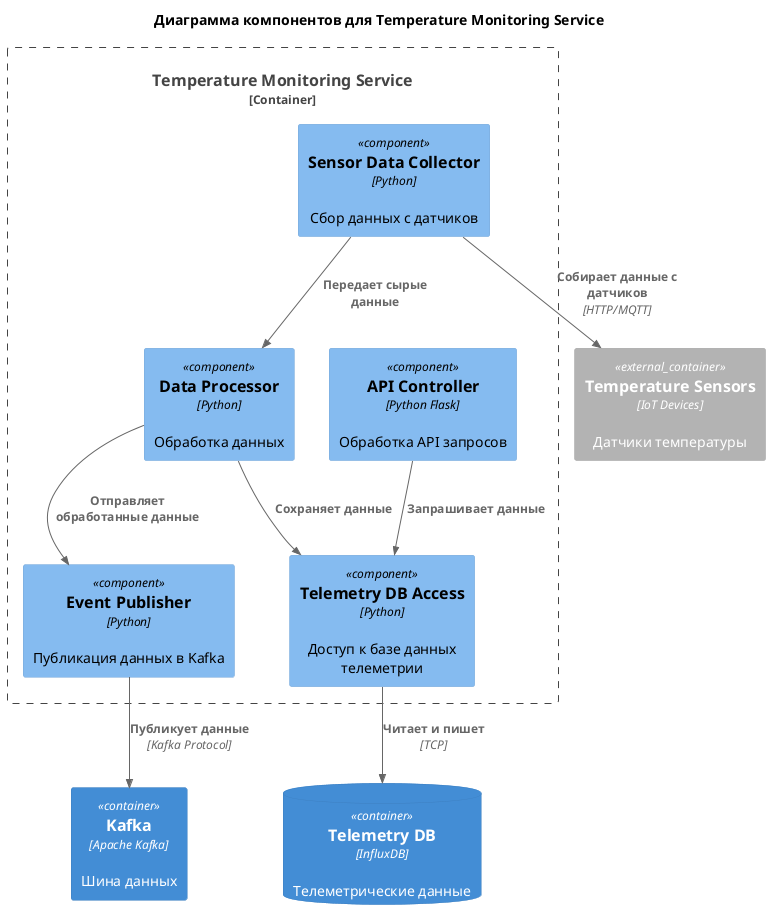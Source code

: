 @startuml
!include <C4/C4>
!include <C4/C4_Component>

title Диаграмма компонентов для Temperature Monitoring Service

Container_Boundary(tempService, "Temperature Monitoring Service", $tags="") {
    Component(tempService.APIController, "API Controller", $techn="Python Flask", $descr="Обработка API запросов")
    Component(tempService.SensorDataCollector, "Sensor Data Collector", $techn="Python", $descr="Сбор данных с датчиков")
    Component(tempService.DataProcessor, "Data Processor", $techn="Python", "Обработка данных")
    Component(tempService.EventPublisher, "Event Publisher", $techn="Python", $descr="Публикация данных в Kafka")
    Component(tempService.TelemetryDBAccess, "Telemetry DB Access", $techn="Python", $descr="Доступ к базе данных телеметрии")
}

ContainerDb(telemetryDb, "Telemetry DB", $techn="InfluxDB", $descr="Телеметрические данные")
Container_Ext(tempSensors, "Temperature Sensors", $techn="IoT Devices", $descr="Датчики температуры")
Container(kafka, "Kafka", $techn="Apache Kafka", $descr="Шина данных")

Rel(tempService.SensorDataCollector, tempSensors, "Собирает данные с датчиков", $techn="HTTP/MQTT")
Rel(tempService.SensorDataCollector, tempService.DataProcessor, "Передает сырые данные")
Rel(tempService.DataProcessor, tempService.TelemetryDBAccess, "Сохраняет данные")
Rel(tempService.TelemetryDBAccess, telemetryDb, "Читает и пишет", $techn="TCP")
Rel(tempService.DataProcessor, tempService.EventPublisher, "Отправляет обработанные данные")
Rel(tempService.EventPublisher, kafka, "Публикует данные", $techn="Kafka Protocol")
Rel(tempService.APIController, tempService.TelemetryDBAccess, "Запрашивает данные")

@enduml

